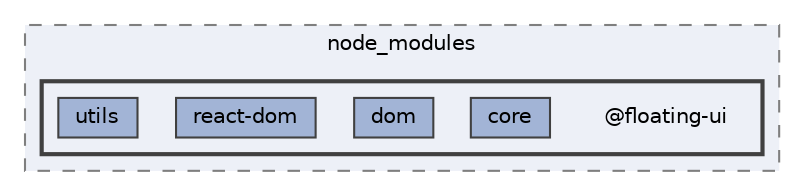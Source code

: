 digraph "C:/Users/arisc/OneDrive/Documents/GitHub/FINAL/EcoEats-Project/node_modules/@floating-ui"
{
 // LATEX_PDF_SIZE
  bgcolor="transparent";
  edge [fontname=Helvetica,fontsize=10,labelfontname=Helvetica,labelfontsize=10];
  node [fontname=Helvetica,fontsize=10,shape=box,height=0.2,width=0.4];
  compound=true
  subgraph clusterdir_5091f2b68170d33f954320199e2fed0a {
    graph [ bgcolor="#edf0f7", pencolor="grey50", label="node_modules", fontname=Helvetica,fontsize=10 style="filled,dashed", URL="dir_5091f2b68170d33f954320199e2fed0a.html",tooltip=""]
  subgraph clusterdir_79897f0c3e5fea55e31bd087b1e43170 {
    graph [ bgcolor="#edf0f7", pencolor="grey25", label="", fontname=Helvetica,fontsize=10 style="filled,bold", URL="dir_79897f0c3e5fea55e31bd087b1e43170.html",tooltip=""]
    dir_79897f0c3e5fea55e31bd087b1e43170 [shape=plaintext, label="@floating-ui"];
  dir_d294cbea15127c5f2e8e8c6f3a2840bf [label="core", fillcolor="#a2b4d6", color="grey25", style="filled", URL="dir_d294cbea15127c5f2e8e8c6f3a2840bf.html",tooltip=""];
  dir_e01942548b7353bcb44cad1b540bacb6 [label="dom", fillcolor="#a2b4d6", color="grey25", style="filled", URL="dir_e01942548b7353bcb44cad1b540bacb6.html",tooltip=""];
  dir_cc45756c89eb1c675cafb133e2fae888 [label="react-dom", fillcolor="#a2b4d6", color="grey25", style="filled", URL="dir_cc45756c89eb1c675cafb133e2fae888.html",tooltip=""];
  dir_e3e95a82be9d68720b21fcf1690c2a36 [label="utils", fillcolor="#a2b4d6", color="grey25", style="filled", URL="dir_e3e95a82be9d68720b21fcf1690c2a36.html",tooltip=""];
  }
  }
}
